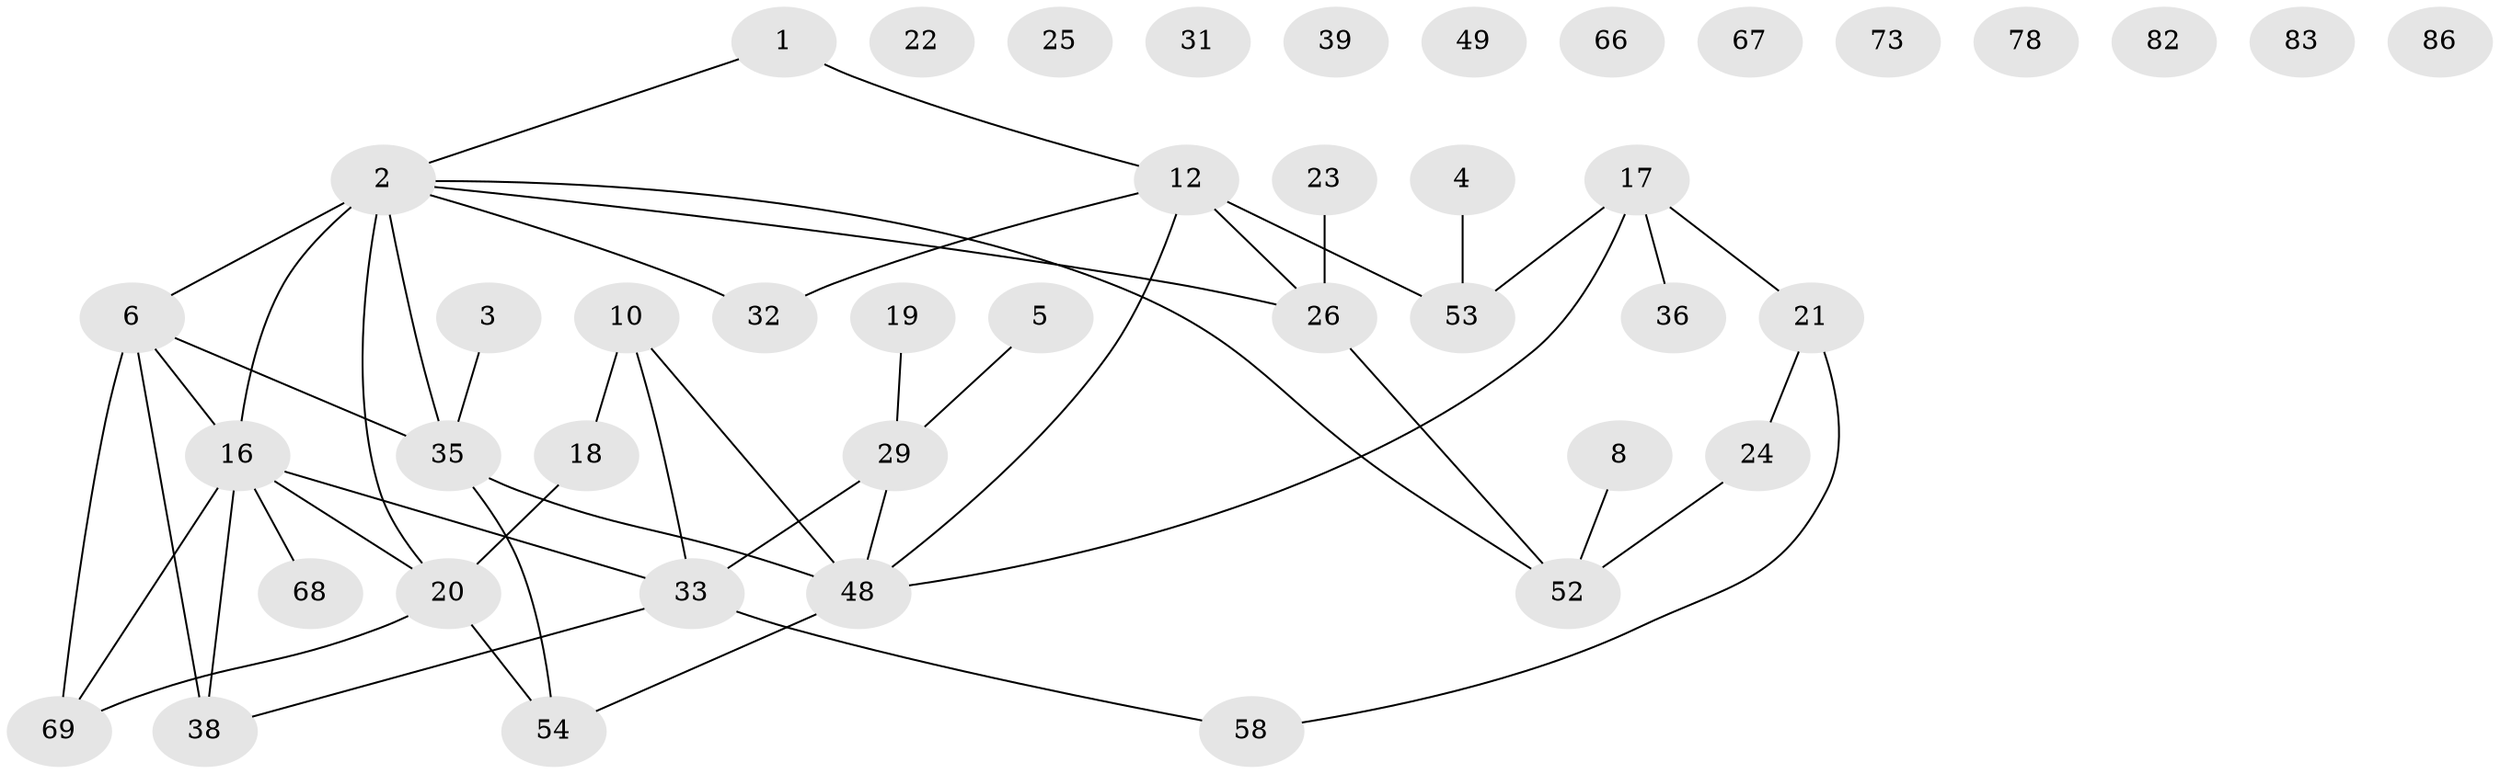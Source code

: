 // original degree distribution, {2: 0.25287356321839083, 4: 0.12643678160919541, 1: 0.22988505747126436, 3: 0.16091954022988506, 5: 0.05747126436781609, 6: 0.022988505747126436, 0: 0.13793103448275862, 7: 0.011494252873563218}
// Generated by graph-tools (version 1.1) at 2025/12/03/09/25 04:12:54]
// undirected, 43 vertices, 49 edges
graph export_dot {
graph [start="1"]
  node [color=gray90,style=filled];
  1 [super="+28"];
  2 [super="+7+9"];
  3 [super="+14"];
  4 [super="+11+41"];
  5 [super="+59"];
  6 [super="+61+30+45"];
  8 [super="+47"];
  10 [super="+42"];
  12 [super="+13"];
  16 [super="+44+60"];
  17;
  18 [super="+80"];
  19;
  20 [super="+27"];
  21 [super="+50+37"];
  22;
  23;
  24;
  25;
  26 [super="+34"];
  29 [super="+63+79+75"];
  31;
  32 [super="+77"];
  33 [super="+62+74"];
  35 [super="+40"];
  36;
  38 [super="+65"];
  39;
  48 [super="+56"];
  49;
  52 [super="+55+57"];
  53 [super="+71"];
  54 [super="+64"];
  58;
  66;
  67;
  68;
  69;
  73;
  78;
  82;
  83;
  86;
  1 -- 12;
  1 -- 2;
  2 -- 16 [weight=3];
  2 -- 32 [weight=2];
  2 -- 20;
  2 -- 35;
  2 -- 6;
  2 -- 52;
  2 -- 26;
  3 -- 35;
  4 -- 53;
  5 -- 29;
  6 -- 16;
  6 -- 69;
  6 -- 35;
  6 -- 38;
  8 -- 52;
  10 -- 48;
  10 -- 33 [weight=2];
  10 -- 18;
  12 -- 32;
  12 -- 48;
  12 -- 53;
  12 -- 26;
  16 -- 33;
  16 -- 68;
  16 -- 69;
  16 -- 20;
  16 -- 38;
  17 -- 36;
  17 -- 48;
  17 -- 53;
  17 -- 21;
  18 -- 20;
  19 -- 29;
  20 -- 69;
  20 -- 54;
  21 -- 58;
  21 -- 24;
  23 -- 26;
  24 -- 52;
  26 -- 52;
  29 -- 33;
  29 -- 48;
  33 -- 58;
  33 -- 38;
  35 -- 48;
  35 -- 54;
  48 -- 54;
}
